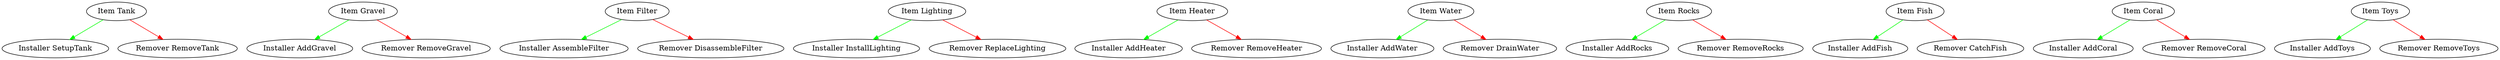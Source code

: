 digraph itemGraph{
"Item Tank" -> "Installer SetupTank" [color=green];
"Item Tank" -> "Remover RemoveTank" [color=red];
"Item Gravel" -> "Installer AddGravel" [color=green];
"Item Gravel" -> "Remover RemoveGravel" [color=red];
"Item Filter" -> "Installer AssembleFilter" [color=green];
"Item Filter" -> "Remover DisassembleFilter" [color=red];
"Item Lighting" -> "Installer InstallLighting" [color=green];
"Item Lighting" -> "Remover ReplaceLighting" [color=red];
"Item Heater" -> "Installer AddHeater" [color=green];
"Item Heater" -> "Remover RemoveHeater" [color=red];
"Item Water" -> "Installer AddWater" [color=green];
"Item Water" -> "Remover DrainWater" [color=red];
"Item Rocks" -> "Installer AddRocks" [color=green];
"Item Rocks" -> "Remover RemoveRocks" [color=red];
"Item Fish" -> "Installer AddFish" [color=green];
"Item Fish" -> "Remover CatchFish" [color=red];
"Item Coral" -> "Installer AddCoral" [color=green];
"Item Coral" -> "Remover RemoveCoral" [color=red];
"Item Toys" -> "Installer AddToys" [color=green];
"Item Toys" -> "Remover RemoveToys" [color=red];
}
